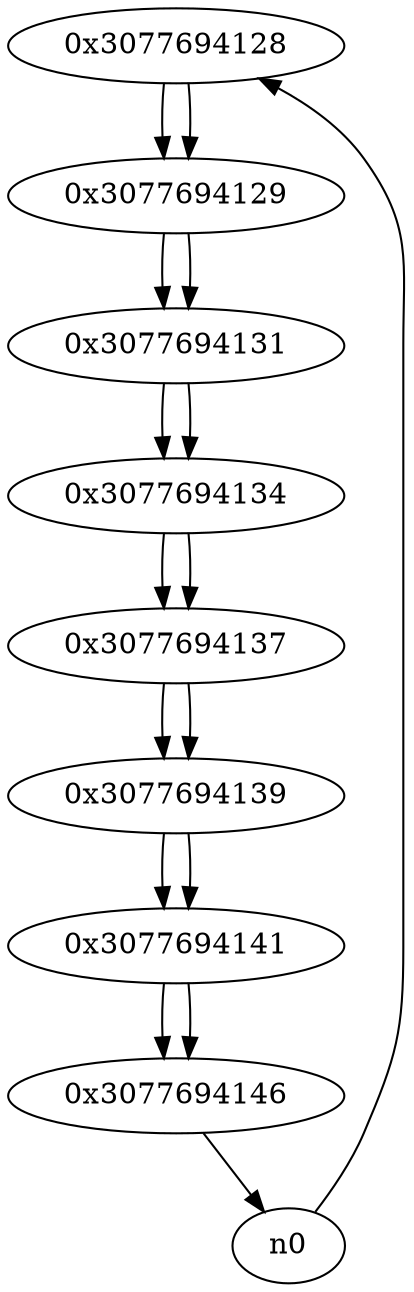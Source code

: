digraph G{
/* nodes */
  n1 [label="0x3077694128"]
  n2 [label="0x3077694129"]
  n3 [label="0x3077694131"]
  n4 [label="0x3077694134"]
  n5 [label="0x3077694137"]
  n6 [label="0x3077694139"]
  n7 [label="0x3077694141"]
  n8 [label="0x3077694146"]
/* edges */
n1 -> n2;
n0 -> n1;
n2 -> n3;
n1 -> n2;
n3 -> n4;
n2 -> n3;
n4 -> n5;
n3 -> n4;
n5 -> n6;
n4 -> n5;
n6 -> n7;
n5 -> n6;
n7 -> n8;
n6 -> n7;
n8 -> n0;
n7 -> n8;
}
